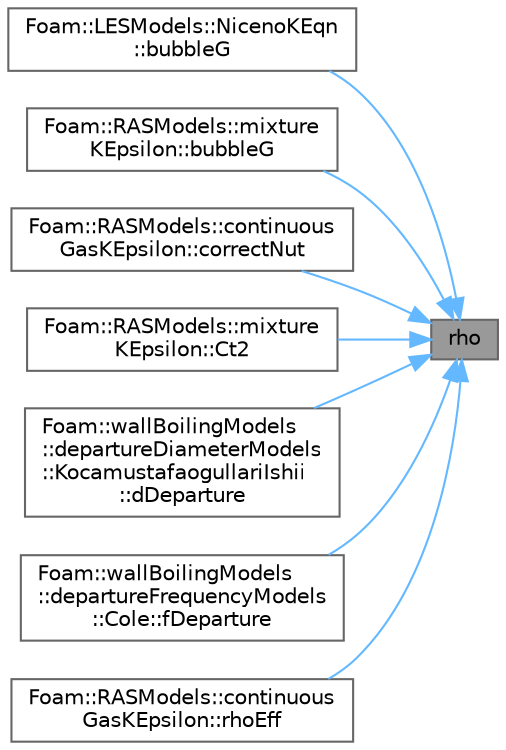 digraph "rho"
{
 // LATEX_PDF_SIZE
  bgcolor="transparent";
  edge [fontname=Helvetica,fontsize=10,labelfontname=Helvetica,labelfontsize=10];
  node [fontname=Helvetica,fontsize=10,shape=box,height=0.2,width=0.4];
  rankdir="RL";
  Node1 [id="Node000001",label="rho",height=0.2,width=0.4,color="gray40", fillcolor="grey60", style="filled", fontcolor="black",tooltip=" "];
  Node1 -> Node2 [id="edge1_Node000001_Node000002",dir="back",color="steelblue1",style="solid",tooltip=" "];
  Node2 [id="Node000002",label="Foam::LESModels::NicenoKEqn\l::bubbleG",height=0.2,width=0.4,color="grey40", fillcolor="white", style="filled",URL="$classFoam_1_1LESModels_1_1NicenoKEqn.html#a627e30c80dd2737d19b4c4163b766488",tooltip=" "];
  Node1 -> Node3 [id="edge2_Node000001_Node000003",dir="back",color="steelblue1",style="solid",tooltip=" "];
  Node3 [id="Node000003",label="Foam::RASModels::mixture\lKEpsilon::bubbleG",height=0.2,width=0.4,color="grey40", fillcolor="white", style="filled",URL="$classFoam_1_1RASModels_1_1mixtureKEpsilon.html#a627e30c80dd2737d19b4c4163b766488",tooltip=" "];
  Node1 -> Node4 [id="edge3_Node000001_Node000004",dir="back",color="steelblue1",style="solid",tooltip=" "];
  Node4 [id="Node000004",label="Foam::RASModels::continuous\lGasKEpsilon::correctNut",height=0.2,width=0.4,color="grey40", fillcolor="white", style="filled",URL="$classFoam_1_1RASModels_1_1continuousGasKEpsilon.html#aaffe89433f18f1ee4137486e19219448",tooltip=" "];
  Node1 -> Node5 [id="edge4_Node000001_Node000005",dir="back",color="steelblue1",style="solid",tooltip=" "];
  Node5 [id="Node000005",label="Foam::RASModels::mixture\lKEpsilon::Ct2",height=0.2,width=0.4,color="grey40", fillcolor="white", style="filled",URL="$classFoam_1_1RASModels_1_1mixtureKEpsilon.html#a2025b7aa290d9718fd3ec3836b8638ad",tooltip=" "];
  Node1 -> Node6 [id="edge5_Node000001_Node000006",dir="back",color="steelblue1",style="solid",tooltip=" "];
  Node6 [id="Node000006",label="Foam::wallBoilingModels\l::departureDiameterModels\l::KocamustafaogullariIshii\l::dDeparture",height=0.2,width=0.4,color="grey40", fillcolor="white", style="filled",URL="$classFoam_1_1wallBoilingModels_1_1departureDiameterModels_1_1KocamustafaogullariIshii.html#a59ab075309c61c69dd1c9de85f424fb5",tooltip=" "];
  Node1 -> Node7 [id="edge6_Node000001_Node000007",dir="back",color="steelblue1",style="solid",tooltip=" "];
  Node7 [id="Node000007",label="Foam::wallBoilingModels\l::departureFrequencyModels\l::Cole::fDeparture",height=0.2,width=0.4,color="grey40", fillcolor="white", style="filled",URL="$classFoam_1_1wallBoilingModels_1_1departureFrequencyModels_1_1Cole.html#a7a5a9de73113503acb7779ea46280fde",tooltip=" "];
  Node1 -> Node8 [id="edge7_Node000001_Node000008",dir="back",color="steelblue1",style="solid",tooltip=" "];
  Node8 [id="Node000008",label="Foam::RASModels::continuous\lGasKEpsilon::rhoEff",height=0.2,width=0.4,color="grey40", fillcolor="white", style="filled",URL="$classFoam_1_1RASModels_1_1continuousGasKEpsilon.html#a7b0af1e1d5b6345bc0ed2c09fe368df2",tooltip=" "];
}
